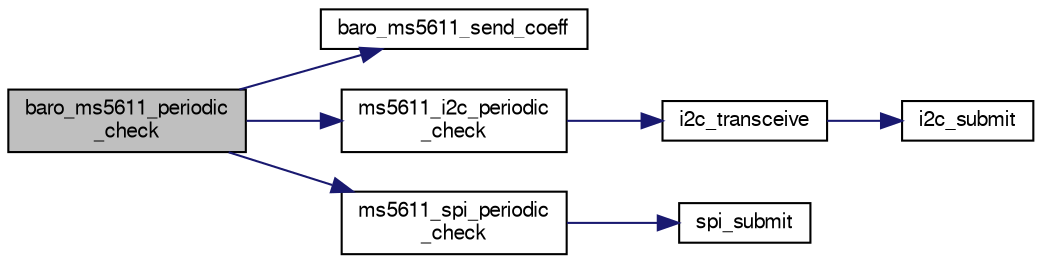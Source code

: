 digraph "baro_ms5611_periodic_check"
{
  edge [fontname="FreeSans",fontsize="10",labelfontname="FreeSans",labelfontsize="10"];
  node [fontname="FreeSans",fontsize="10",shape=record];
  rankdir="LR";
  Node1 [label="baro_ms5611_periodic\l_check",height=0.2,width=0.4,color="black", fillcolor="grey75", style="filled", fontcolor="black"];
  Node1 -> Node2 [color="midnightblue",fontsize="10",style="solid",fontname="FreeSans"];
  Node2 [label="baro_ms5611_send_coeff",height=0.2,width=0.4,color="black", fillcolor="white", style="filled",URL="$baro__ms5611__i2c_8c.html#acf4648ad0258e412fdf2241bc4f84a2c"];
  Node1 -> Node3 [color="midnightblue",fontsize="10",style="solid",fontname="FreeSans"];
  Node3 [label="ms5611_i2c_periodic\l_check",height=0.2,width=0.4,color="black", fillcolor="white", style="filled",URL="$ms5611__i2c_8c.html#a45123afce6b944dbe03552035e6b6e5e",tooltip="Periodic function to ensure proper delay after triggering reset or conversion. "];
  Node3 -> Node4 [color="midnightblue",fontsize="10",style="solid",fontname="FreeSans"];
  Node4 [label="i2c_transceive",height=0.2,width=0.4,color="black", fillcolor="white", style="filled",URL="$group__i2c.html#gafb731922c9fb73255aa4cc11e34bfbd6",tooltip="Submit a write/read transaction. "];
  Node4 -> Node5 [color="midnightblue",fontsize="10",style="solid",fontname="FreeSans"];
  Node5 [label="i2c_submit",height=0.2,width=0.4,color="black", fillcolor="white", style="filled",URL="$group__i2c.html#ga4eed48e542a9c71b93372f5a38d7e367",tooltip="Submit a I2C transaction. "];
  Node1 -> Node6 [color="midnightblue",fontsize="10",style="solid",fontname="FreeSans"];
  Node6 [label="ms5611_spi_periodic\l_check",height=0.2,width=0.4,color="black", fillcolor="white", style="filled",URL="$ms5611__spi_8c.html#ab46a8e3a6d57f0c4b1368abbb786f905",tooltip="Periodic function to ensure proper delay after triggering reset or conversion. "];
  Node6 -> Node7 [color="midnightblue",fontsize="10",style="solid",fontname="FreeSans"];
  Node7 [label="spi_submit",height=0.2,width=0.4,color="black", fillcolor="white", style="filled",URL="$group__spi.html#ga5d383931766cb373ebad0b8bc26d439d",tooltip="Submit SPI transaction. "];
}
